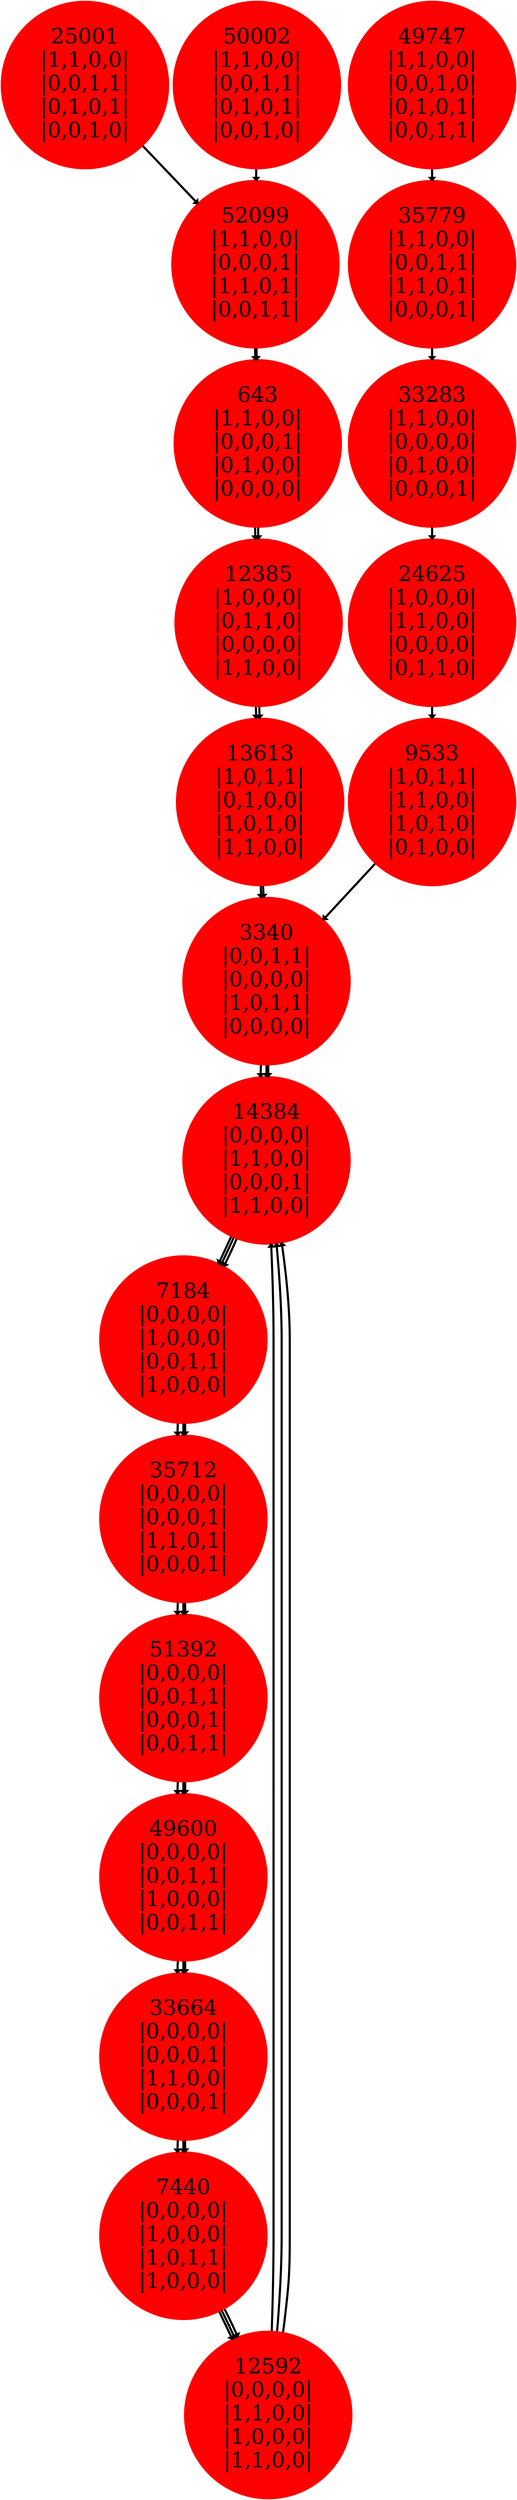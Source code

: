 digraph A {
"25001\n|1,1,0,0|\n|0,0,1,1|\n|0,1,0,1|\n|0,0,1,0|"[shape=circle,style=filled,color=red,height=5.12,width=0.12,fontsize=100];
"25001\n|1,1,0,0|\n|0,0,1,1|\n|0,1,0,1|\n|0,0,1,0|"->"52099\n|1,1,0,0|\n|0,0,0,1|\n|1,1,0,1|\n|0,0,1,1|"[label="t",arrowsize=1,penwidth=10]
"52099\n|1,1,0,0|\n|0,0,0,1|\n|1,1,0,1|\n|0,0,1,1|"[shape=circle,style=filled,color=red,height=5.12,width=0.12,fontsize=100];
"52099\n|1,1,0,0|\n|0,0,0,1|\n|1,1,0,1|\n|0,0,1,1|"->"643\n|1,1,0,0|\n|0,0,0,1|\n|0,1,0,0|\n|0,0,0,0|"[label="t",arrowsize=1,penwidth=10]
"643\n|1,1,0,0|\n|0,0,0,1|\n|0,1,0,0|\n|0,0,0,0|"[shape=circle,style=filled,color=red,height=5.12,width=0.12,fontsize=100];
"643\n|1,1,0,0|\n|0,0,0,1|\n|0,1,0,0|\n|0,0,0,0|"->"12385\n|1,0,0,0|\n|0,1,1,0|\n|0,0,0,0|\n|1,1,0,0|"[label="t",arrowsize=1,penwidth=10]
"12385\n|1,0,0,0|\n|0,1,1,0|\n|0,0,0,0|\n|1,1,0,0|"[shape=circle,style=filled,color=red,height=5.12,width=0.12,fontsize=100];
"12385\n|1,0,0,0|\n|0,1,1,0|\n|0,0,0,0|\n|1,1,0,0|"->"13613\n|1,0,1,1|\n|0,1,0,0|\n|1,0,1,0|\n|1,1,0,0|"[label="t",arrowsize=1,penwidth=10]
"13613\n|1,0,1,1|\n|0,1,0,0|\n|1,0,1,0|\n|1,1,0,0|"[shape=circle,style=filled,color=red,height=5.12,width=0.12,fontsize=100];
"13613\n|1,0,1,1|\n|0,1,0,0|\n|1,0,1,0|\n|1,1,0,0|"->"3340\n|0,0,1,1|\n|0,0,0,0|\n|1,0,1,1|\n|0,0,0,0|"[label="t",arrowsize=1,penwidth=10]
"3340\n|0,0,1,1|\n|0,0,0,0|\n|1,0,1,1|\n|0,0,0,0|"[shape=circle,style=filled,color=red,height=5.12,width=0.12,fontsize=100];
"3340\n|0,0,1,1|\n|0,0,0,0|\n|1,0,1,1|\n|0,0,0,0|"->"14384\n|0,0,0,0|\n|1,1,0,0|\n|0,0,0,1|\n|1,1,0,0|"[label="t",arrowsize=1,penwidth=10]
"14384\n|0,0,0,0|\n|1,1,0,0|\n|0,0,0,1|\n|1,1,0,0|"[shape=circle,style=filled,color=red,height=5.12,width=0.12,fontsize=100];
"14384\n|0,0,0,0|\n|1,1,0,0|\n|0,0,0,1|\n|1,1,0,0|"->"7184\n|0,0,0,0|\n|1,0,0,0|\n|0,0,1,1|\n|1,0,0,0|"[label="t",arrowsize=1,penwidth=10]
"7184\n|0,0,0,0|\n|1,0,0,0|\n|0,0,1,1|\n|1,0,0,0|"[shape=circle,style=filled,color=red,height=5.12,width=0.12,fontsize=100];
"7184\n|0,0,0,0|\n|1,0,0,0|\n|0,0,1,1|\n|1,0,0,0|"->"35712\n|0,0,0,0|\n|0,0,0,1|\n|1,1,0,1|\n|0,0,0,1|"[label="t",arrowsize=1,penwidth=10]
"35712\n|0,0,0,0|\n|0,0,0,1|\n|1,1,0,1|\n|0,0,0,1|"[shape=circle,style=filled,color=red,height=5.12,width=0.12,fontsize=100];
"35712\n|0,0,0,0|\n|0,0,0,1|\n|1,1,0,1|\n|0,0,0,1|"->"51392\n|0,0,0,0|\n|0,0,1,1|\n|0,0,0,1|\n|0,0,1,1|"[label="t",arrowsize=1,penwidth=10]
"51392\n|0,0,0,0|\n|0,0,1,1|\n|0,0,0,1|\n|0,0,1,1|"[shape=circle,style=filled,color=red,height=5.12,width=0.12,fontsize=100];
"51392\n|0,0,0,0|\n|0,0,1,1|\n|0,0,0,1|\n|0,0,1,1|"->"49600\n|0,0,0,0|\n|0,0,1,1|\n|1,0,0,0|\n|0,0,1,1|"[label="t",arrowsize=1,penwidth=10]
"49600\n|0,0,0,0|\n|0,0,1,1|\n|1,0,0,0|\n|0,0,1,1|"[shape=circle,style=filled,color=red,height=5.12,width=0.12,fontsize=100];
"49600\n|0,0,0,0|\n|0,0,1,1|\n|1,0,0,0|\n|0,0,1,1|"->"33664\n|0,0,0,0|\n|0,0,0,1|\n|1,1,0,0|\n|0,0,0,1|"[label="t",arrowsize=1,penwidth=10]
"33664\n|0,0,0,0|\n|0,0,0,1|\n|1,1,0,0|\n|0,0,0,1|"[shape=circle,style=filled,color=red,height=5.12,width=0.12,fontsize=100];
"33664\n|0,0,0,0|\n|0,0,0,1|\n|1,1,0,0|\n|0,0,0,1|"->"7440\n|0,0,0,0|\n|1,0,0,0|\n|1,0,1,1|\n|1,0,0,0|"[label="t",arrowsize=1,penwidth=10]
"7440\n|0,0,0,0|\n|1,0,0,0|\n|1,0,1,1|\n|1,0,0,0|"[shape=circle,style=filled,color=red,height=5.12,width=0.12,fontsize=100];
"7440\n|0,0,0,0|\n|1,0,0,0|\n|1,0,1,1|\n|1,0,0,0|"->"12592\n|0,0,0,0|\n|1,1,0,0|\n|1,0,0,0|\n|1,1,0,0|"[label="t",arrowsize=1,penwidth=10]
"12592\n|0,0,0,0|\n|1,1,0,0|\n|1,0,0,0|\n|1,1,0,0|"[shape=circle,style=filled,color=red,height=5.12,width=0.12,fontsize=100];
"12592\n|0,0,0,0|\n|1,1,0,0|\n|1,0,0,0|\n|1,1,0,0|"->"14384\n|0,0,0,0|\n|1,1,0,0|\n|0,0,0,1|\n|1,1,0,0|"[label="t",arrowsize=1,penwidth=10]
"50002\n|1,1,0,0|\n|0,0,1,1|\n|0,1,0,1|\n|0,0,1,0|"[shape=circle,style=filled,color=red,height=5.12,width=0.12,fontsize=100];
"50002\n|1,1,0,0|\n|0,0,1,1|\n|0,1,0,1|\n|0,0,1,0|"->"52099\n|1,1,0,0|\n|0,0,0,1|\n|1,1,0,1|\n|0,0,1,1|"[label="t",arrowsize=1,penwidth=10]
"52099\n|1,1,0,0|\n|0,0,0,1|\n|1,1,0,1|\n|0,0,1,1|"[shape=circle,style=filled,color=red,height=5.12,width=0.12,fontsize=100];
"52099\n|1,1,0,0|\n|0,0,0,1|\n|1,1,0,1|\n|0,0,1,1|"->"643\n|1,1,0,0|\n|0,0,0,1|\n|0,1,0,0|\n|0,0,0,0|"[label="t",arrowsize=1,penwidth=10]
"643\n|1,1,0,0|\n|0,0,0,1|\n|0,1,0,0|\n|0,0,0,0|"[shape=circle,style=filled,color=red,height=5.12,width=0.12,fontsize=100];
"643\n|1,1,0,0|\n|0,0,0,1|\n|0,1,0,0|\n|0,0,0,0|"->"12385\n|1,0,0,0|\n|0,1,1,0|\n|0,0,0,0|\n|1,1,0,0|"[label="t",arrowsize=1,penwidth=10]
"12385\n|1,0,0,0|\n|0,1,1,0|\n|0,0,0,0|\n|1,1,0,0|"[shape=circle,style=filled,color=red,height=5.12,width=0.12,fontsize=100];
"12385\n|1,0,0,0|\n|0,1,1,0|\n|0,0,0,0|\n|1,1,0,0|"->"13613\n|1,0,1,1|\n|0,1,0,0|\n|1,0,1,0|\n|1,1,0,0|"[label="t",arrowsize=1,penwidth=10]
"13613\n|1,0,1,1|\n|0,1,0,0|\n|1,0,1,0|\n|1,1,0,0|"[shape=circle,style=filled,color=red,height=5.12,width=0.12,fontsize=100];
"13613\n|1,0,1,1|\n|0,1,0,0|\n|1,0,1,0|\n|1,1,0,0|"->"3340\n|0,0,1,1|\n|0,0,0,0|\n|1,0,1,1|\n|0,0,0,0|"[label="t",arrowsize=1,penwidth=10]
"3340\n|0,0,1,1|\n|0,0,0,0|\n|1,0,1,1|\n|0,0,0,0|"[shape=circle,style=filled,color=red,height=5.12,width=0.12,fontsize=100];
"3340\n|0,0,1,1|\n|0,0,0,0|\n|1,0,1,1|\n|0,0,0,0|"->"14384\n|0,0,0,0|\n|1,1,0,0|\n|0,0,0,1|\n|1,1,0,0|"[label="t",arrowsize=1,penwidth=10]
"14384\n|0,0,0,0|\n|1,1,0,0|\n|0,0,0,1|\n|1,1,0,0|"[shape=circle,style=filled,color=red,height=5.12,width=0.12,fontsize=100];
"14384\n|0,0,0,0|\n|1,1,0,0|\n|0,0,0,1|\n|1,1,0,0|"->"7184\n|0,0,0,0|\n|1,0,0,0|\n|0,0,1,1|\n|1,0,0,0|"[label="t",arrowsize=1,penwidth=10]
"7184\n|0,0,0,0|\n|1,0,0,0|\n|0,0,1,1|\n|1,0,0,0|"[shape=circle,style=filled,color=red,height=5.12,width=0.12,fontsize=100];
"7184\n|0,0,0,0|\n|1,0,0,0|\n|0,0,1,1|\n|1,0,0,0|"->"35712\n|0,0,0,0|\n|0,0,0,1|\n|1,1,0,1|\n|0,0,0,1|"[label="t",arrowsize=1,penwidth=10]
"35712\n|0,0,0,0|\n|0,0,0,1|\n|1,1,0,1|\n|0,0,0,1|"[shape=circle,style=filled,color=red,height=5.12,width=0.12,fontsize=100];
"35712\n|0,0,0,0|\n|0,0,0,1|\n|1,1,0,1|\n|0,0,0,1|"->"51392\n|0,0,0,0|\n|0,0,1,1|\n|0,0,0,1|\n|0,0,1,1|"[label="t",arrowsize=1,penwidth=10]
"51392\n|0,0,0,0|\n|0,0,1,1|\n|0,0,0,1|\n|0,0,1,1|"[shape=circle,style=filled,color=red,height=5.12,width=0.12,fontsize=100];
"51392\n|0,0,0,0|\n|0,0,1,1|\n|0,0,0,1|\n|0,0,1,1|"->"49600\n|0,0,0,0|\n|0,0,1,1|\n|1,0,0,0|\n|0,0,1,1|"[label="t",arrowsize=1,penwidth=10]
"49600\n|0,0,0,0|\n|0,0,1,1|\n|1,0,0,0|\n|0,0,1,1|"[shape=circle,style=filled,color=red,height=5.12,width=0.12,fontsize=100];
"49600\n|0,0,0,0|\n|0,0,1,1|\n|1,0,0,0|\n|0,0,1,1|"->"33664\n|0,0,0,0|\n|0,0,0,1|\n|1,1,0,0|\n|0,0,0,1|"[label="t",arrowsize=1,penwidth=10]
"33664\n|0,0,0,0|\n|0,0,0,1|\n|1,1,0,0|\n|0,0,0,1|"[shape=circle,style=filled,color=red,height=5.12,width=0.12,fontsize=100];
"33664\n|0,0,0,0|\n|0,0,0,1|\n|1,1,0,0|\n|0,0,0,1|"->"7440\n|0,0,0,0|\n|1,0,0,0|\n|1,0,1,1|\n|1,0,0,0|"[label="t",arrowsize=1,penwidth=10]
"7440\n|0,0,0,0|\n|1,0,0,0|\n|1,0,1,1|\n|1,0,0,0|"[shape=circle,style=filled,color=red,height=5.12,width=0.12,fontsize=100];
"7440\n|0,0,0,0|\n|1,0,0,0|\n|1,0,1,1|\n|1,0,0,0|"->"12592\n|0,0,0,0|\n|1,1,0,0|\n|1,0,0,0|\n|1,1,0,0|"[label="t",arrowsize=1,penwidth=10]
"12592\n|0,0,0,0|\n|1,1,0,0|\n|1,0,0,0|\n|1,1,0,0|"[shape=circle,style=filled,color=red,height=5.12,width=0.12,fontsize=100];
"12592\n|0,0,0,0|\n|1,1,0,0|\n|1,0,0,0|\n|1,1,0,0|"->"14384\n|0,0,0,0|\n|1,1,0,0|\n|0,0,0,1|\n|1,1,0,0|"[label="t",arrowsize=1,penwidth=10]
"49747\n|1,1,0,0|\n|0,0,1,0|\n|0,1,0,1|\n|0,0,1,1|"[shape=circle,style=filled,color=red,height=5.12,width=0.12,fontsize=100];
"49747\n|1,1,0,0|\n|0,0,1,0|\n|0,1,0,1|\n|0,0,1,1|"->"35779\n|1,1,0,0|\n|0,0,1,1|\n|1,1,0,1|\n|0,0,0,1|"[label="t",arrowsize=1,penwidth=10]
"35779\n|1,1,0,0|\n|0,0,1,1|\n|1,1,0,1|\n|0,0,0,1|"[shape=circle,style=filled,color=red,height=5.12,width=0.12,fontsize=100];
"35779\n|1,1,0,0|\n|0,0,1,1|\n|1,1,0,1|\n|0,0,0,1|"->"33283\n|1,1,0,0|\n|0,0,0,0|\n|0,1,0,0|\n|0,0,0,1|"[label="t",arrowsize=1,penwidth=10]
"33283\n|1,1,0,0|\n|0,0,0,0|\n|0,1,0,0|\n|0,0,0,1|"[shape=circle,style=filled,color=red,height=5.12,width=0.12,fontsize=100];
"33283\n|1,1,0,0|\n|0,0,0,0|\n|0,1,0,0|\n|0,0,0,1|"->"24625\n|1,0,0,0|\n|1,1,0,0|\n|0,0,0,0|\n|0,1,1,0|"[label="t",arrowsize=1,penwidth=10]
"24625\n|1,0,0,0|\n|1,1,0,0|\n|0,0,0,0|\n|0,1,1,0|"[shape=circle,style=filled,color=red,height=5.12,width=0.12,fontsize=100];
"24625\n|1,0,0,0|\n|1,1,0,0|\n|0,0,0,0|\n|0,1,1,0|"->"9533\n|1,0,1,1|\n|1,1,0,0|\n|1,0,1,0|\n|0,1,0,0|"[label="t",arrowsize=1,penwidth=10]
"9533\n|1,0,1,1|\n|1,1,0,0|\n|1,0,1,0|\n|0,1,0,0|"[shape=circle,style=filled,color=red,height=5.12,width=0.12,fontsize=100];
"9533\n|1,0,1,1|\n|1,1,0,0|\n|1,0,1,0|\n|0,1,0,0|"->"3340\n|0,0,1,1|\n|0,0,0,0|\n|1,0,1,1|\n|0,0,0,0|"[label="t",arrowsize=1,penwidth=10]
"3340\n|0,0,1,1|\n|0,0,0,0|\n|1,0,1,1|\n|0,0,0,0|"[shape=circle,style=filled,color=red,height=5.12,width=0.12,fontsize=100];
"3340\n|0,0,1,1|\n|0,0,0,0|\n|1,0,1,1|\n|0,0,0,0|"->"14384\n|0,0,0,0|\n|1,1,0,0|\n|0,0,0,1|\n|1,1,0,0|"[label="t",arrowsize=1,penwidth=10]
"14384\n|0,0,0,0|\n|1,1,0,0|\n|0,0,0,1|\n|1,1,0,0|"[shape=circle,style=filled,color=red,height=5.12,width=0.12,fontsize=100];
"14384\n|0,0,0,0|\n|1,1,0,0|\n|0,0,0,1|\n|1,1,0,0|"->"7184\n|0,0,0,0|\n|1,0,0,0|\n|0,0,1,1|\n|1,0,0,0|"[label="t",arrowsize=1,penwidth=10]
"7184\n|0,0,0,0|\n|1,0,0,0|\n|0,0,1,1|\n|1,0,0,0|"[shape=circle,style=filled,color=red,height=5.12,width=0.12,fontsize=100];
"7184\n|0,0,0,0|\n|1,0,0,0|\n|0,0,1,1|\n|1,0,0,0|"->"35712\n|0,0,0,0|\n|0,0,0,1|\n|1,1,0,1|\n|0,0,0,1|"[label="t",arrowsize=1,penwidth=10]
"35712\n|0,0,0,0|\n|0,0,0,1|\n|1,1,0,1|\n|0,0,0,1|"[shape=circle,style=filled,color=red,height=5.12,width=0.12,fontsize=100];
"35712\n|0,0,0,0|\n|0,0,0,1|\n|1,1,0,1|\n|0,0,0,1|"->"51392\n|0,0,0,0|\n|0,0,1,1|\n|0,0,0,1|\n|0,0,1,1|"[label="t",arrowsize=1,penwidth=10]
"51392\n|0,0,0,0|\n|0,0,1,1|\n|0,0,0,1|\n|0,0,1,1|"[shape=circle,style=filled,color=red,height=5.12,width=0.12,fontsize=100];
"51392\n|0,0,0,0|\n|0,0,1,1|\n|0,0,0,1|\n|0,0,1,1|"->"49600\n|0,0,0,0|\n|0,0,1,1|\n|1,0,0,0|\n|0,0,1,1|"[label="t",arrowsize=1,penwidth=10]
"49600\n|0,0,0,0|\n|0,0,1,1|\n|1,0,0,0|\n|0,0,1,1|"[shape=circle,style=filled,color=red,height=5.12,width=0.12,fontsize=100];
"49600\n|0,0,0,0|\n|0,0,1,1|\n|1,0,0,0|\n|0,0,1,1|"->"33664\n|0,0,0,0|\n|0,0,0,1|\n|1,1,0,0|\n|0,0,0,1|"[label="t",arrowsize=1,penwidth=10]
"33664\n|0,0,0,0|\n|0,0,0,1|\n|1,1,0,0|\n|0,0,0,1|"[shape=circle,style=filled,color=red,height=5.12,width=0.12,fontsize=100];
"33664\n|0,0,0,0|\n|0,0,0,1|\n|1,1,0,0|\n|0,0,0,1|"->"7440\n|0,0,0,0|\n|1,0,0,0|\n|1,0,1,1|\n|1,0,0,0|"[label="t",arrowsize=1,penwidth=10]
"7440\n|0,0,0,0|\n|1,0,0,0|\n|1,0,1,1|\n|1,0,0,0|"[shape=circle,style=filled,color=red,height=5.12,width=0.12,fontsize=100];
"7440\n|0,0,0,0|\n|1,0,0,0|\n|1,0,1,1|\n|1,0,0,0|"->"12592\n|0,0,0,0|\n|1,1,0,0|\n|1,0,0,0|\n|1,1,0,0|"[label="t",arrowsize=1,penwidth=10]
"12592\n|0,0,0,0|\n|1,1,0,0|\n|1,0,0,0|\n|1,1,0,0|"[shape=circle,style=filled,color=red,height=5.12,width=0.12,fontsize=100];
"12592\n|0,0,0,0|\n|1,1,0,0|\n|1,0,0,0|\n|1,1,0,0|"->"14384\n|0,0,0,0|\n|1,1,0,0|\n|0,0,0,1|\n|1,1,0,0|"[label="t",arrowsize=1,penwidth=10]
}
